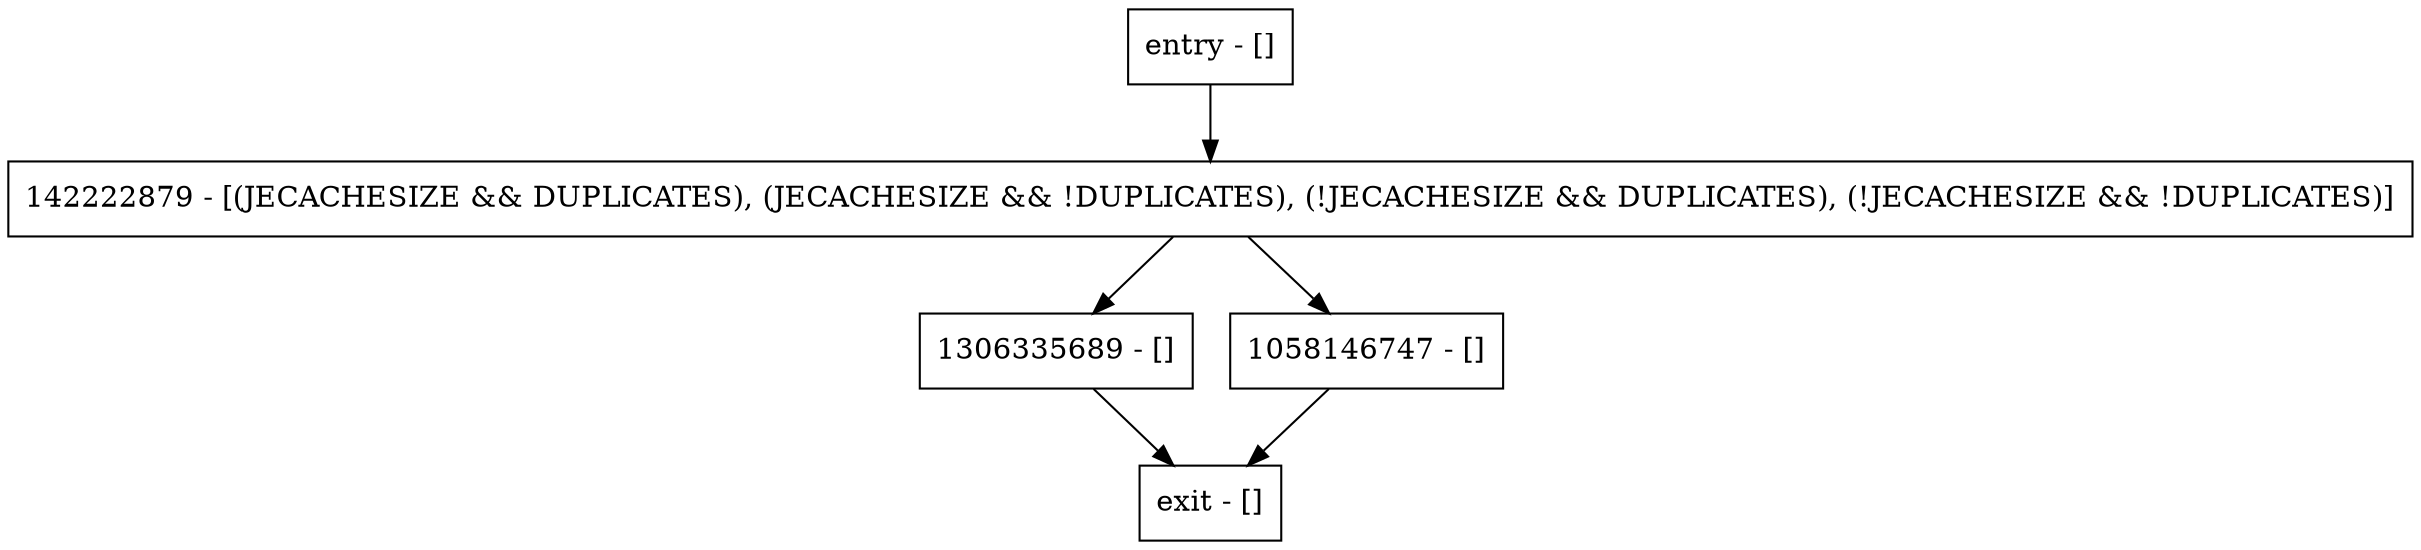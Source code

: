 digraph getSize {
node [shape=record];
entry [label="entry - []"];
exit [label="exit - []"];
1306335689 [label="1306335689 - []"];
1058146747 [label="1058146747 - []"];
142222879 [label="142222879 - [(JECACHESIZE && DUPLICATES), (JECACHESIZE && !DUPLICATES), (!JECACHESIZE && DUPLICATES), (!JECACHESIZE && !DUPLICATES)]"];
entry;
exit;
entry -> 142222879;
1306335689 -> exit;
1058146747 -> exit;
142222879 -> 1306335689;
142222879 -> 1058146747;
}
